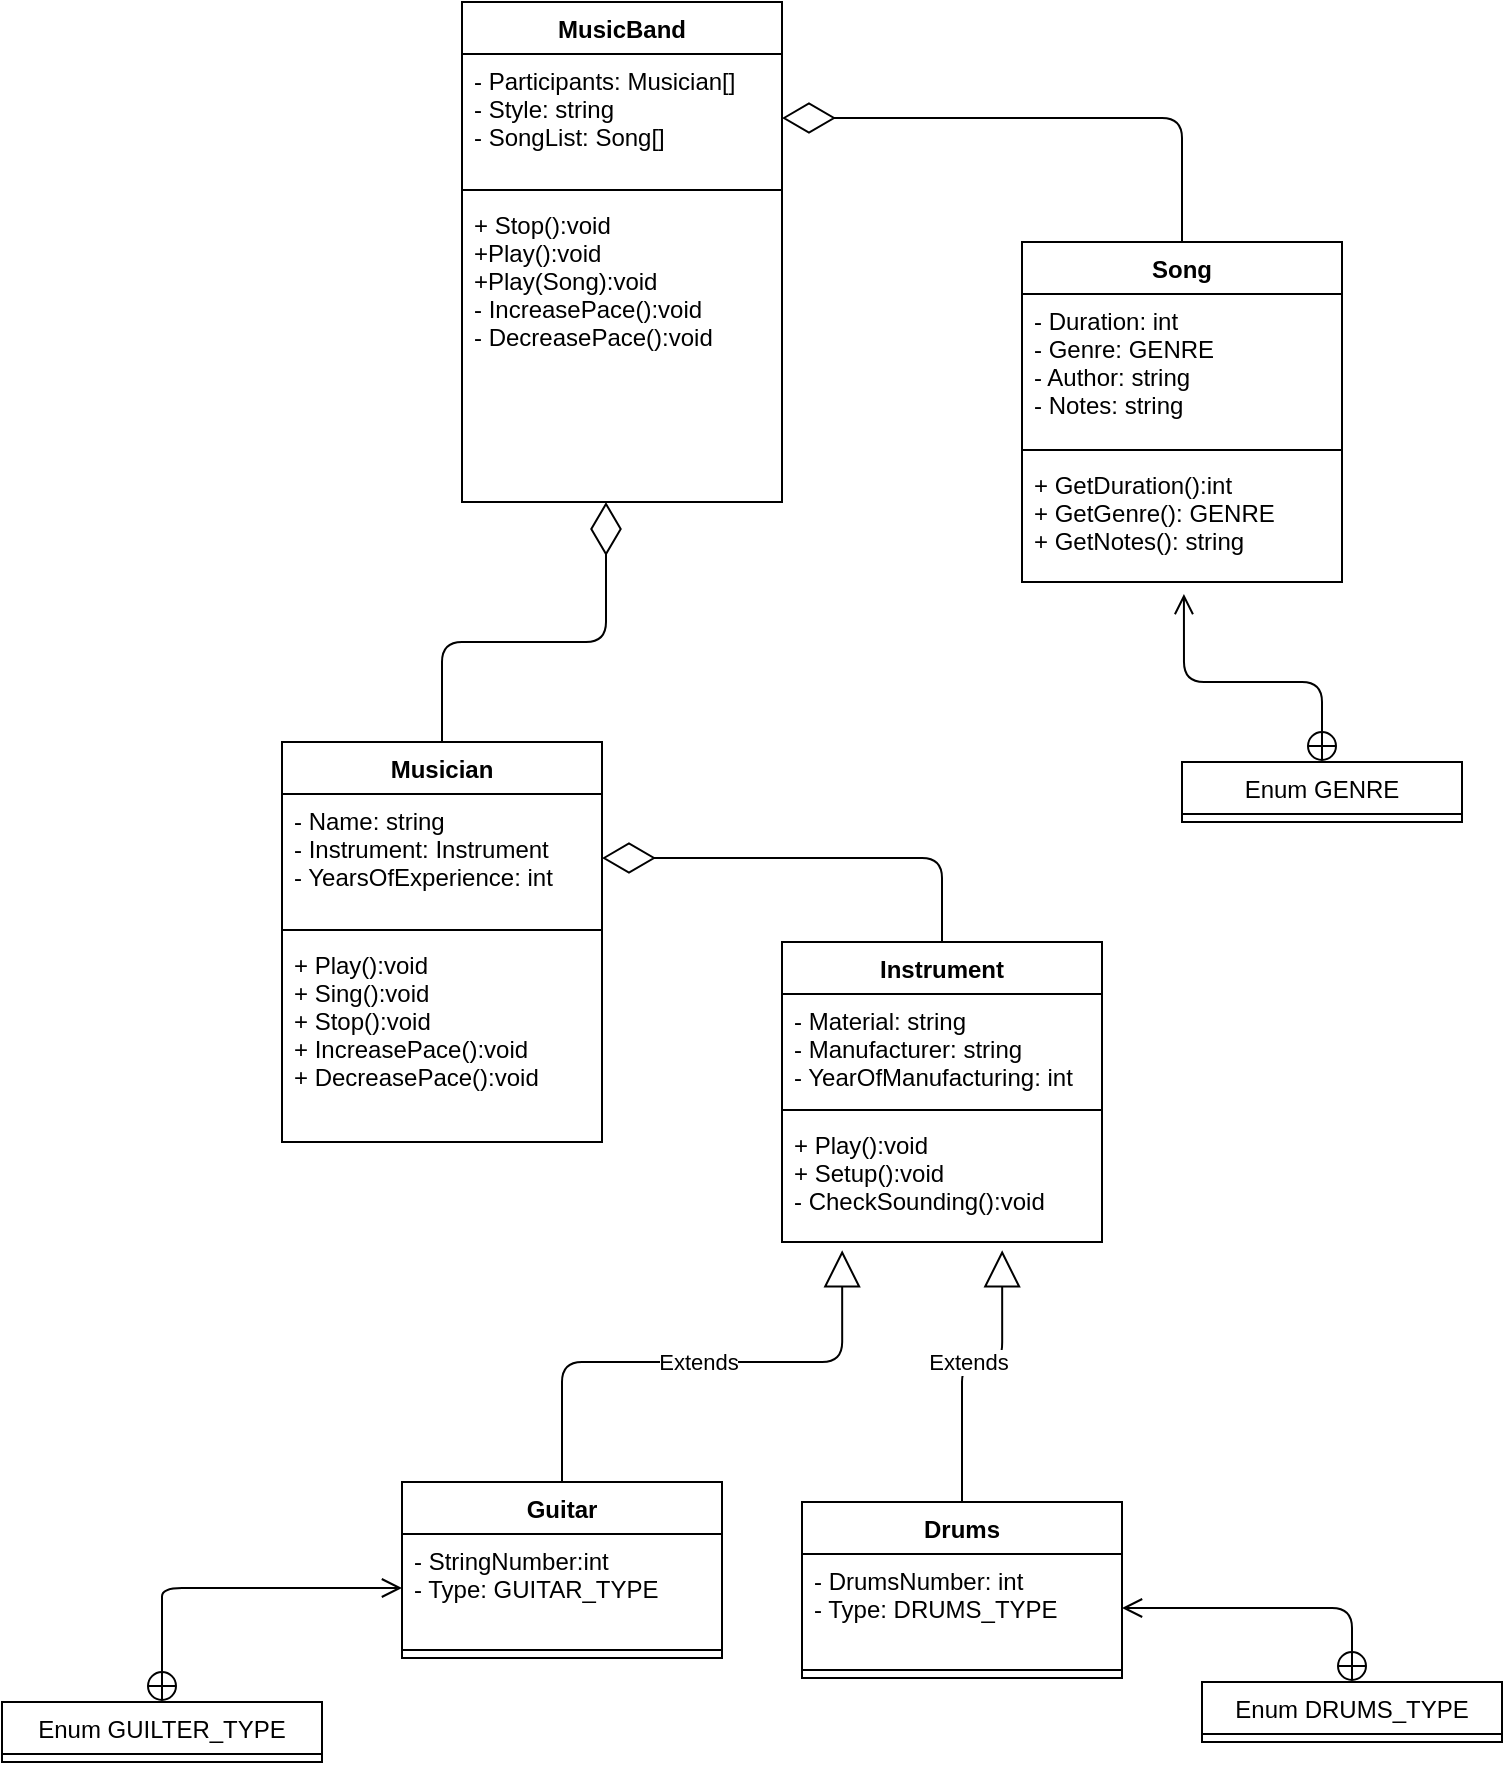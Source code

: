 <mxfile version="12.6.5" type="device"><diagram id="BARgPoi2QQlJjX7Pjt8Z" name="Page-1"><mxGraphModel dx="1185" dy="635" grid="1" gridSize="10" guides="1" tooltips="1" connect="1" arrows="1" fold="1" page="1" pageScale="1" pageWidth="827" pageHeight="1169" math="0" shadow="0"><root><mxCell id="0"/><mxCell id="1" parent="0"/><mxCell id="kPahIFJj94abYxK1mx7R-36" value="" style="group" parent="1" vertex="1" connectable="0"><mxGeometry x="413" y="280" width="227" height="40" as="geometry"/></mxCell><mxCell id="kPahIFJj94abYxK1mx7R-43" value="MusicBand" style="swimlane;fontStyle=1;align=center;verticalAlign=top;childLayout=stackLayout;horizontal=1;startSize=26;horizontalStack=0;resizeParent=1;resizeParentMax=0;resizeLast=0;collapsible=1;marginBottom=0;" parent="1" vertex="1"><mxGeometry x="290" y="90" width="160" height="250" as="geometry"/></mxCell><mxCell id="kPahIFJj94abYxK1mx7R-44" value="- Participants: Musician[]&#10;- Style: string&#10;- SongList: Song[]" style="text;strokeColor=none;fillColor=none;align=left;verticalAlign=top;spacingLeft=4;spacingRight=4;overflow=hidden;rotatable=0;points=[[0,0.5],[1,0.5]];portConstraint=eastwest;" parent="kPahIFJj94abYxK1mx7R-43" vertex="1"><mxGeometry y="26" width="160" height="64" as="geometry"/></mxCell><mxCell id="kPahIFJj94abYxK1mx7R-45" value="" style="line;strokeWidth=1;fillColor=none;align=left;verticalAlign=middle;spacingTop=-1;spacingLeft=3;spacingRight=3;rotatable=0;labelPosition=right;points=[];portConstraint=eastwest;" parent="kPahIFJj94abYxK1mx7R-43" vertex="1"><mxGeometry y="90" width="160" height="8" as="geometry"/></mxCell><mxCell id="kPahIFJj94abYxK1mx7R-46" value="+ Stop():void&#10;+Play():void&#10;+Play(Song):void&#10;- IncreasePace():void&#10;- DecreasePace():void" style="text;strokeColor=none;fillColor=none;align=left;verticalAlign=top;spacingLeft=4;spacingRight=4;overflow=hidden;rotatable=0;points=[[0,0.5],[1,0.5]];portConstraint=eastwest;" parent="kPahIFJj94abYxK1mx7R-43" vertex="1"><mxGeometry y="98" width="160" height="152" as="geometry"/></mxCell><mxCell id="kPahIFJj94abYxK1mx7R-47" value="Musician" style="swimlane;fontStyle=1;align=center;verticalAlign=top;childLayout=stackLayout;horizontal=1;startSize=26;horizontalStack=0;resizeParent=1;resizeParentMax=0;resizeLast=0;collapsible=1;marginBottom=0;" parent="1" vertex="1"><mxGeometry x="200" y="460" width="160" height="200" as="geometry"/></mxCell><mxCell id="kPahIFJj94abYxK1mx7R-48" value="- Name: string&#10;- Instrument: Instrument &#10;- YearsOfExperience: int" style="text;strokeColor=none;fillColor=none;align=left;verticalAlign=top;spacingLeft=4;spacingRight=4;overflow=hidden;rotatable=0;points=[[0,0.5],[1,0.5]];portConstraint=eastwest;" parent="kPahIFJj94abYxK1mx7R-47" vertex="1"><mxGeometry y="26" width="160" height="64" as="geometry"/></mxCell><mxCell id="kPahIFJj94abYxK1mx7R-49" value="" style="line;strokeWidth=1;fillColor=none;align=left;verticalAlign=middle;spacingTop=-1;spacingLeft=3;spacingRight=3;rotatable=0;labelPosition=right;points=[];portConstraint=eastwest;" parent="kPahIFJj94abYxK1mx7R-47" vertex="1"><mxGeometry y="90" width="160" height="8" as="geometry"/></mxCell><mxCell id="kPahIFJj94abYxK1mx7R-50" value="+ Play():void&#10;+ Sing():void&#10;+ Stop():void&#10;+ IncreasePace():void&#10;+ DecreasePace():void" style="text;strokeColor=none;fillColor=none;align=left;verticalAlign=top;spacingLeft=4;spacingRight=4;overflow=hidden;rotatable=0;points=[[0,0.5],[1,0.5]];portConstraint=eastwest;" parent="kPahIFJj94abYxK1mx7R-47" vertex="1"><mxGeometry y="98" width="160" height="102" as="geometry"/></mxCell><mxCell id="kPahIFJj94abYxK1mx7R-63" value="" style="endArrow=diamondThin;endFill=0;endSize=24;html=1;edgeStyle=orthogonalEdgeStyle;entryX=0.45;entryY=1;entryDx=0;entryDy=0;entryPerimeter=0;exitX=0.5;exitY=0;exitDx=0;exitDy=0;" parent="1" source="kPahIFJj94abYxK1mx7R-47" target="kPahIFJj94abYxK1mx7R-46" edge="1"><mxGeometry width="160" relative="1" as="geometry"><mxPoint x="470" y="382" as="sourcePoint"/><mxPoint x="362" y="250" as="targetPoint"/><Array as="points"><mxPoint x="280" y="460"/><mxPoint x="280" y="410"/><mxPoint x="362" y="410"/></Array></mxGeometry></mxCell><mxCell id="kPahIFJj94abYxK1mx7R-66" value="Instrument" style="swimlane;fontStyle=1;align=center;verticalAlign=top;childLayout=stackLayout;horizontal=1;startSize=26;horizontalStack=0;resizeParent=1;resizeParentMax=0;resizeLast=0;collapsible=1;marginBottom=0;" parent="1" vertex="1"><mxGeometry x="450" y="560" width="160" height="150" as="geometry"/></mxCell><mxCell id="kPahIFJj94abYxK1mx7R-67" value="- Material: string&#10;- Manufacturer: string&#10;- YearOfManufacturing: int" style="text;strokeColor=none;fillColor=none;align=left;verticalAlign=top;spacingLeft=4;spacingRight=4;overflow=hidden;rotatable=0;points=[[0,0.5],[1,0.5]];portConstraint=eastwest;" parent="kPahIFJj94abYxK1mx7R-66" vertex="1"><mxGeometry y="26" width="160" height="54" as="geometry"/></mxCell><mxCell id="kPahIFJj94abYxK1mx7R-68" value="" style="line;strokeWidth=1;fillColor=none;align=left;verticalAlign=middle;spacingTop=-1;spacingLeft=3;spacingRight=3;rotatable=0;labelPosition=right;points=[];portConstraint=eastwest;" parent="kPahIFJj94abYxK1mx7R-66" vertex="1"><mxGeometry y="80" width="160" height="8" as="geometry"/></mxCell><mxCell id="kPahIFJj94abYxK1mx7R-69" value="+ Play():void&#10;+ Setup():void&#10;- CheckSounding():void" style="text;strokeColor=none;fillColor=none;align=left;verticalAlign=top;spacingLeft=4;spacingRight=4;overflow=hidden;rotatable=0;points=[[0,0.5],[1,0.5]];portConstraint=eastwest;" parent="kPahIFJj94abYxK1mx7R-66" vertex="1"><mxGeometry y="88" width="160" height="62" as="geometry"/></mxCell><mxCell id="kPahIFJj94abYxK1mx7R-70" value="Guitar" style="swimlane;fontStyle=1;align=center;verticalAlign=top;childLayout=stackLayout;horizontal=1;startSize=26;horizontalStack=0;resizeParent=1;resizeParentMax=0;resizeLast=0;collapsible=1;marginBottom=0;" parent="1" vertex="1"><mxGeometry x="260" y="830" width="160" height="88" as="geometry"/></mxCell><mxCell id="kPahIFJj94abYxK1mx7R-71" value="- StringNumber:int&#10;- Type: GUITAR_TYPE" style="text;strokeColor=none;fillColor=none;align=left;verticalAlign=top;spacingLeft=4;spacingRight=4;overflow=hidden;rotatable=0;points=[[0,0.5],[1,0.5]];portConstraint=eastwest;" parent="kPahIFJj94abYxK1mx7R-70" vertex="1"><mxGeometry y="26" width="160" height="54" as="geometry"/></mxCell><mxCell id="kPahIFJj94abYxK1mx7R-72" value="" style="line;strokeWidth=1;fillColor=none;align=left;verticalAlign=middle;spacingTop=-1;spacingLeft=3;spacingRight=3;rotatable=0;labelPosition=right;points=[];portConstraint=eastwest;" parent="kPahIFJj94abYxK1mx7R-70" vertex="1"><mxGeometry y="80" width="160" height="8" as="geometry"/></mxCell><mxCell id="kPahIFJj94abYxK1mx7R-74" value="Drums" style="swimlane;fontStyle=1;align=center;verticalAlign=top;childLayout=stackLayout;horizontal=1;startSize=26;horizontalStack=0;resizeParent=1;resizeParentMax=0;resizeLast=0;collapsible=1;marginBottom=0;" parent="1" vertex="1"><mxGeometry x="460" y="840" width="160" height="88" as="geometry"/></mxCell><mxCell id="kPahIFJj94abYxK1mx7R-75" value="- DrumsNumber: int&#10;- Type: DRUMS_TYPE" style="text;strokeColor=none;fillColor=none;align=left;verticalAlign=top;spacingLeft=4;spacingRight=4;overflow=hidden;rotatable=0;points=[[0,0.5],[1,0.5]];portConstraint=eastwest;" parent="kPahIFJj94abYxK1mx7R-74" vertex="1"><mxGeometry y="26" width="160" height="54" as="geometry"/></mxCell><mxCell id="kPahIFJj94abYxK1mx7R-76" value="" style="line;strokeWidth=1;fillColor=none;align=left;verticalAlign=middle;spacingTop=-1;spacingLeft=3;spacingRight=3;rotatable=0;labelPosition=right;points=[];portConstraint=eastwest;" parent="kPahIFJj94abYxK1mx7R-74" vertex="1"><mxGeometry y="80" width="160" height="8" as="geometry"/></mxCell><mxCell id="kPahIFJj94abYxK1mx7R-78" value="" style="endArrow=diamondThin;endFill=0;endSize=24;html=1;entryX=1;entryY=0.5;entryDx=0;entryDy=0;exitX=0.5;exitY=0;exitDx=0;exitDy=0;edgeStyle=orthogonalEdgeStyle;" parent="1" source="kPahIFJj94abYxK1mx7R-66" target="kPahIFJj94abYxK1mx7R-48" edge="1"><mxGeometry width="160" relative="1" as="geometry"><mxPoint x="270" y="820" as="sourcePoint"/><mxPoint x="430" y="820" as="targetPoint"/></mxGeometry></mxCell><mxCell id="kPahIFJj94abYxK1mx7R-79" value="Extends" style="endArrow=block;endSize=16;endFill=0;html=1;exitX=0.5;exitY=0;exitDx=0;exitDy=0;edgeStyle=orthogonalEdgeStyle;entryX=0.188;entryY=1.067;entryDx=0;entryDy=0;entryPerimeter=0;" parent="1" source="kPahIFJj94abYxK1mx7R-70" target="kPahIFJj94abYxK1mx7R-69" edge="1"><mxGeometry width="160" relative="1" as="geometry"><mxPoint x="270" y="820" as="sourcePoint"/><mxPoint x="473" y="649" as="targetPoint"/><Array as="points"><mxPoint x="340" y="770"/><mxPoint x="480" y="770"/></Array></mxGeometry></mxCell><mxCell id="kPahIFJj94abYxK1mx7R-80" value="Extends" style="endArrow=block;endSize=16;endFill=0;html=1;exitX=0.5;exitY=0;exitDx=0;exitDy=0;edgeStyle=orthogonalEdgeStyle;entryX=0.688;entryY=1.067;entryDx=0;entryDy=0;entryPerimeter=0;" parent="1" source="kPahIFJj94abYxK1mx7R-74" target="kPahIFJj94abYxK1mx7R-69" edge="1"><mxGeometry width="160" relative="1" as="geometry"><mxPoint x="270" y="820" as="sourcePoint"/><mxPoint x="540" y="647" as="targetPoint"/><Array as="points"><mxPoint x="540" y="770"/><mxPoint x="560" y="770"/></Array></mxGeometry></mxCell><mxCell id="kPahIFJj94abYxK1mx7R-86" value="Enum GUILTER_TYPE" style="swimlane;fontStyle=0;childLayout=stackLayout;horizontal=1;startSize=26;fillColor=none;horizontalStack=0;resizeParent=1;resizeParentMax=0;resizeLast=0;collapsible=1;marginBottom=0;" parent="1" vertex="1"><mxGeometry x="60" y="940" width="160" height="30" as="geometry"/></mxCell><mxCell id="kPahIFJj94abYxK1mx7R-91" value="Enum DRUMS_TYPE" style="swimlane;fontStyle=0;childLayout=stackLayout;horizontal=1;startSize=26;fillColor=none;horizontalStack=0;resizeParent=1;resizeParentMax=0;resizeLast=0;collapsible=1;marginBottom=0;" parent="1" vertex="1"><mxGeometry x="660" y="930" width="150" height="30" as="geometry"/></mxCell><mxCell id="kPahIFJj94abYxK1mx7R-96" value="Song" style="swimlane;fontStyle=1;align=center;verticalAlign=top;childLayout=stackLayout;horizontal=1;startSize=26;horizontalStack=0;resizeParent=1;resizeParentMax=0;resizeLast=0;collapsible=1;marginBottom=0;" parent="1" vertex="1"><mxGeometry x="570" y="210" width="160" height="170" as="geometry"/></mxCell><mxCell id="kPahIFJj94abYxK1mx7R-97" value="- Duration: int&#10;- Genre: GENRE&#10;- Author: string&#10;- Notes: string" style="text;strokeColor=none;fillColor=none;align=left;verticalAlign=top;spacingLeft=4;spacingRight=4;overflow=hidden;rotatable=0;points=[[0,0.5],[1,0.5]];portConstraint=eastwest;" parent="kPahIFJj94abYxK1mx7R-96" vertex="1"><mxGeometry y="26" width="160" height="74" as="geometry"/></mxCell><mxCell id="kPahIFJj94abYxK1mx7R-98" value="" style="line;strokeWidth=1;fillColor=none;align=left;verticalAlign=middle;spacingTop=-1;spacingLeft=3;spacingRight=3;rotatable=0;labelPosition=right;points=[];portConstraint=eastwest;" parent="kPahIFJj94abYxK1mx7R-96" vertex="1"><mxGeometry y="100" width="160" height="8" as="geometry"/></mxCell><mxCell id="kPahIFJj94abYxK1mx7R-99" value="+ GetDuration():int&#10;+ GetGenre(): GENRE&#10;+ GetNotes(): string" style="text;strokeColor=none;fillColor=none;align=left;verticalAlign=top;spacingLeft=4;spacingRight=4;overflow=hidden;rotatable=0;points=[[0,0.5],[1,0.5]];portConstraint=eastwest;" parent="kPahIFJj94abYxK1mx7R-96" vertex="1"><mxGeometry y="108" width="160" height="62" as="geometry"/></mxCell><mxCell id="kPahIFJj94abYxK1mx7R-100" value="" style="endArrow=open;startArrow=circlePlus;endFill=0;startFill=0;endSize=8;html=1;entryX=0;entryY=0.5;entryDx=0;entryDy=0;exitX=0.5;exitY=0;exitDx=0;exitDy=0;edgeStyle=orthogonalEdgeStyle;" parent="1" source="kPahIFJj94abYxK1mx7R-86" target="kPahIFJj94abYxK1mx7R-71" edge="1"><mxGeometry width="160" relative="1" as="geometry"><mxPoint y="780" as="sourcePoint"/><mxPoint x="160" y="780" as="targetPoint"/><Array as="points"><mxPoint x="140" y="900"/><mxPoint x="140" y="813"/></Array></mxGeometry></mxCell><mxCell id="kPahIFJj94abYxK1mx7R-101" value="" style="endArrow=open;startArrow=circlePlus;endFill=0;startFill=0;endSize=8;html=1;entryX=1;entryY=0.5;entryDx=0;entryDy=0;exitX=0.5;exitY=0;exitDx=0;exitDy=0;edgeStyle=orthogonalEdgeStyle;" parent="1" source="kPahIFJj94abYxK1mx7R-91" target="kPahIFJj94abYxK1mx7R-75" edge="1"><mxGeometry width="160" relative="1" as="geometry"><mxPoint x="10" y="950" as="sourcePoint"/><mxPoint x="170" y="950" as="targetPoint"/></mxGeometry></mxCell><mxCell id="kPahIFJj94abYxK1mx7R-102" value="" style="endArrow=diamondThin;endFill=0;endSize=24;html=1;entryX=1;entryY=0.5;entryDx=0;entryDy=0;exitX=0.5;exitY=0;exitDx=0;exitDy=0;edgeStyle=orthogonalEdgeStyle;" parent="1" source="kPahIFJj94abYxK1mx7R-96" target="kPahIFJj94abYxK1mx7R-44" edge="1"><mxGeometry width="160" relative="1" as="geometry"><mxPoint x="560" y="30" as="sourcePoint"/><mxPoint x="720" y="30" as="targetPoint"/></mxGeometry></mxCell><mxCell id="5ijbkQPF5ZsDfdUTiQxL-1" value="Enum GENRE" style="swimlane;fontStyle=0;childLayout=stackLayout;horizontal=1;startSize=26;fillColor=none;horizontalStack=0;resizeParent=1;resizeParentMax=0;resizeLast=0;collapsible=1;marginBottom=0;" vertex="1" parent="1"><mxGeometry x="650" y="470" width="140" height="30" as="geometry"/></mxCell><mxCell id="5ijbkQPF5ZsDfdUTiQxL-5" value="" style="endArrow=open;startArrow=circlePlus;endFill=0;startFill=0;endSize=8;html=1;exitX=0.5;exitY=0;exitDx=0;exitDy=0;entryX=0.506;entryY=1.097;entryDx=0;entryDy=0;entryPerimeter=0;edgeStyle=orthogonalEdgeStyle;" edge="1" parent="1" source="5ijbkQPF5ZsDfdUTiQxL-1" target="kPahIFJj94abYxK1mx7R-99"><mxGeometry width="160" relative="1" as="geometry"><mxPoint x="470" y="460" as="sourcePoint"/><mxPoint x="630" y="460" as="targetPoint"/><Array as="points"><mxPoint x="720" y="430"/><mxPoint x="651" y="430"/></Array></mxGeometry></mxCell></root></mxGraphModel></diagram></mxfile>